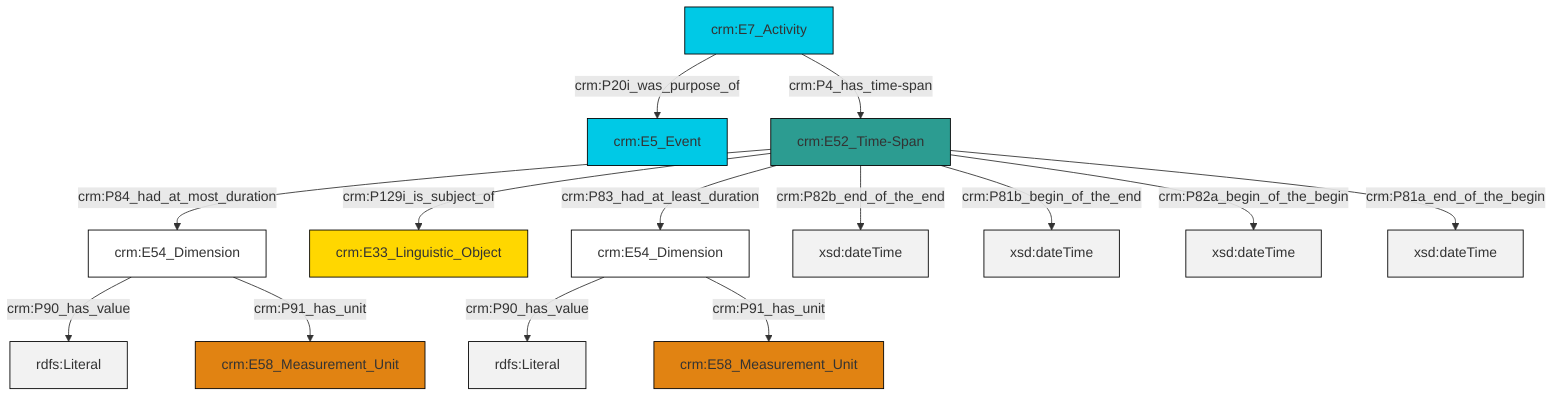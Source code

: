graph TD
classDef Literal fill:#f2f2f2,stroke:#000000;
classDef CRM_Entity fill:#FFFFFF,stroke:#000000;
classDef Temporal_Entity fill:#00C9E6, stroke:#000000;
classDef Type fill:#E18312, stroke:#000000;
classDef Time-Span fill:#2C9C91, stroke:#000000;
classDef Appellation fill:#FFEB7F, stroke:#000000;
classDef Place fill:#008836, stroke:#000000;
classDef Persistent_Item fill:#B266B2, stroke:#000000;
classDef Conceptual_Object fill:#FFD700, stroke:#000000;
classDef Physical_Thing fill:#D2B48C, stroke:#000000;
classDef Actor fill:#f58aad, stroke:#000000;
classDef PC_Classes fill:#4ce600, stroke:#000000;
classDef Multi fill:#cccccc,stroke:#000000;

2["crm:E54_Dimension"]:::CRM_Entity -->|crm:P90_has_value| 3[rdfs:Literal]:::Literal
0["crm:E7_Activity"]:::Temporal_Entity -->|crm:P20i_was_purpose_of| 10["crm:E5_Event"]:::Temporal_Entity
8["crm:E54_Dimension"]:::CRM_Entity -->|crm:P90_has_value| 11[rdfs:Literal]:::Literal
12["crm:E52_Time-Span"]:::Time-Span -->|crm:P84_had_at_most_duration| 8["crm:E54_Dimension"]:::CRM_Entity
12["crm:E52_Time-Span"]:::Time-Span -->|crm:P82b_end_of_the_end| 16[xsd:dateTime]:::Literal
8["crm:E54_Dimension"]:::CRM_Entity -->|crm:P91_has_unit| 17["crm:E58_Measurement_Unit"]:::Type
0["crm:E7_Activity"]:::Temporal_Entity -->|crm:P4_has_time-span| 12["crm:E52_Time-Span"]:::Time-Span
12["crm:E52_Time-Span"]:::Time-Span -->|crm:P83_had_at_least_duration| 2["crm:E54_Dimension"]:::CRM_Entity
12["crm:E52_Time-Span"]:::Time-Span -->|crm:P129i_is_subject_of| 4["crm:E33_Linguistic_Object"]:::Conceptual_Object
12["crm:E52_Time-Span"]:::Time-Span -->|crm:P81b_begin_of_the_end| 18[xsd:dateTime]:::Literal
12["crm:E52_Time-Span"]:::Time-Span -->|crm:P82a_begin_of_the_begin| 19[xsd:dateTime]:::Literal
2["crm:E54_Dimension"]:::CRM_Entity -->|crm:P91_has_unit| 6["crm:E58_Measurement_Unit"]:::Type
12["crm:E52_Time-Span"]:::Time-Span -->|crm:P81a_end_of_the_begin| 21[xsd:dateTime]:::Literal